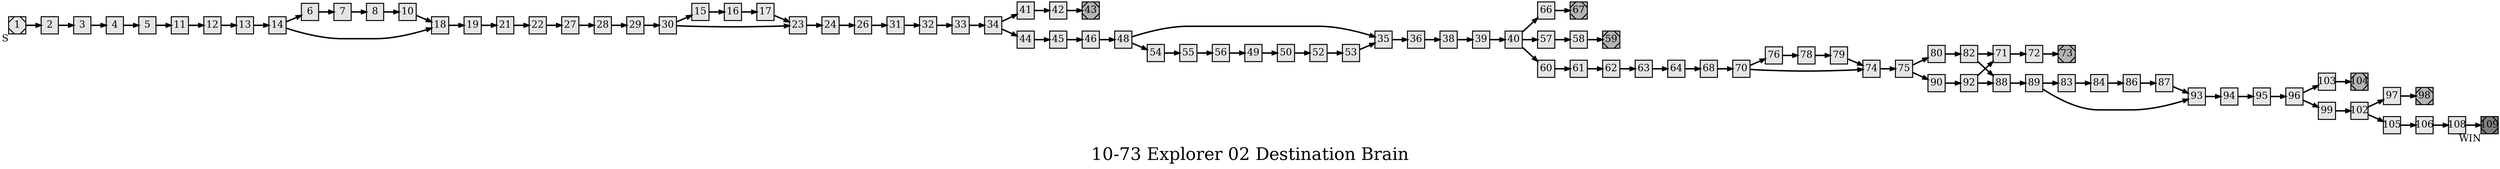 digraph g{
  graph [ label="10-73 Explorer 02 Destination Brain" rankdir=LR, ordering=out, fontsize=36, nodesep="0.35", ranksep="0.45"];
  node  [shape=rect, penwidth=2, fontsize=20, style=filled, fillcolor=grey90, margin="0,0", labelfloat=true, regular=true, fixedsize=true];
  edge  [labelfloat=true, penwidth=3, fontsize=12];

  1	[ xlabel="S", shape=Msquare, fontsize=20 ];
  1 -> 2;
  2 -> 3;
  3 -> 4;
  4 -> 5;
  5 -> 11;
  6 -> 7;
  7 -> 8;
  8 -> 10;
  10 -> 18;
  11 -> 12;
  12 -> 13;
  13 -> 14;
  14 -> 6;
  14 -> 18;
  15 -> 16;
  16 -> 17;
  17 -> 23;
  18 -> 19;
  19 -> 21;
  21 -> 22;
  22 -> 27;
  23 -> 24;
  24 -> 26;
  26 -> 31;
  27 -> 28;
  28 -> 29;
  29 -> 30;
  30 -> 15;
  30 -> 23;
  31 -> 32;
  32 -> 33;
  33 -> 34;
  34 -> 41;
  34 -> 44;
  35 -> 36;
  36 -> 38;
  38 -> 39;
  39 -> 40;
  40 -> 66;
  40 -> 57;
  40 -> 60;
  41 -> 42;
  42 -> 43;
  43	[ xlabel="E", shape=Msquare, fontsize=20, fillcolor=grey70, xlabel="" ];
  44 -> 45;
  45 -> 46;
  46 -> 48;
  48 -> 35;
  48 -> 54;
  49 -> 50;
  50 -> 52;
  52 -> 53;
  53 -> 35;
  54 -> 55;
  55 -> 56;
  56 -> 49;
  57 -> 58;
  58 -> 59;
  59	[ xlabel="E", shape=Msquare, fontsize=20, fillcolor=grey70, xlabel="" ];
  60 -> 61;
  61 -> 62;
  62 -> 63;
  63 -> 64;
  64 -> 68;
  66 -> 67;
  67	[ xlabel="E", shape=Msquare, fontsize=20, fillcolor=grey70, xlabel="" ];
  68 -> 70;
  70 -> 76;
  70 -> 74;
  71 -> 72;
  72 -> 73;
  73	[ xlabel="E", shape=Msquare, fontsize=20, fillcolor=grey70, xlabel="" ];
  74 -> 75;
  75 -> 80;
  75 -> 90;
  76 -> 78;
  78 -> 79;
  79 -> 74;
  80 -> 82;
  82 -> 71;
  82 -> 88;
  83 -> 84;
  84 -> 86;
  86 -> 87;
  87 -> 93;
  88 -> 89;
  89 -> 83;
  89 -> 93;
  90 -> 92;
  92 -> 71;
  92 -> 88;
  93 -> 94;
  94 -> 95;
  95 -> 96;
  96 -> 103;
  96 -> 99;
  97 -> 98;
  98	[ xlabel="E", shape=Msquare, fontsize=20, fillcolor=grey70, xlabel="" ];
  99 -> 102;
  102 -> 97;
  102 -> 105;
  103 -> 104;
  104	[ xlabel="E", shape=Msquare, fontsize=20, fillcolor=grey70, xlabel="" ];
  105 -> 106;
  106 -> 108;
  108 -> 109;
  109	[ xlabel="WIN", shape=Msquare, fontsize=20, fillcolor=grey50 ];
}

